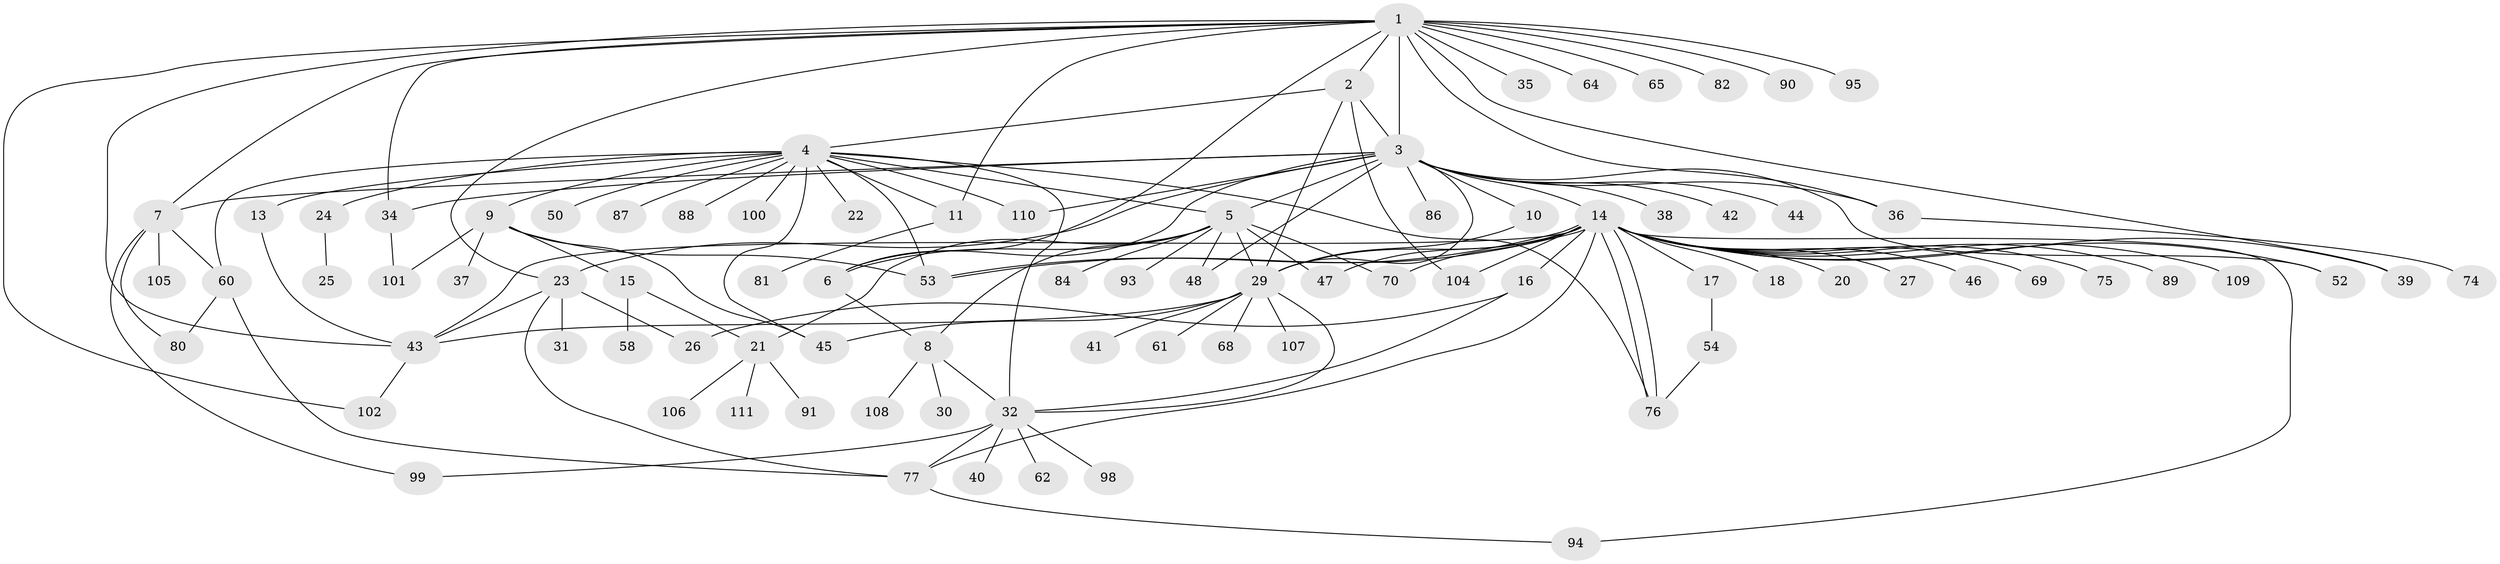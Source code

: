 // original degree distribution, {18: 0.009009009009009009, 4: 0.06306306306306306, 19: 0.009009009009009009, 17: 0.009009009009009009, 11: 0.009009009009009009, 5: 0.04504504504504504, 3: 0.11711711711711711, 6: 0.036036036036036036, 1: 0.44144144144144143, 2: 0.23423423423423423, 22: 0.009009009009009009, 7: 0.009009009009009009, 9: 0.009009009009009009}
// Generated by graph-tools (version 1.1) at 2025/41/03/06/25 10:41:50]
// undirected, 87 vertices, 133 edges
graph export_dot {
graph [start="1"]
  node [color=gray90,style=filled];
  1 [super="+71"];
  2 [super="+51"];
  3 [super="+28"];
  4 [super="+73"];
  5 [super="+59"];
  6 [super="+55"];
  7 [super="+49"];
  8 [super="+12"];
  9 [super="+63"];
  10;
  11;
  13;
  14 [super="+19"];
  15 [super="+33"];
  16 [super="+66"];
  17;
  18;
  20;
  21;
  22 [super="+78"];
  23 [super="+85"];
  24 [super="+72"];
  25;
  26 [super="+96"];
  27;
  29 [super="+57"];
  30;
  31;
  32 [super="+79"];
  34;
  35;
  36;
  37;
  38;
  39 [super="+83"];
  40;
  41;
  42;
  43 [super="+56"];
  44;
  45;
  46;
  47;
  48;
  50;
  52 [super="+92"];
  53;
  54;
  58;
  60 [super="+67"];
  61;
  62;
  64;
  65;
  68;
  69;
  70;
  74;
  75;
  76;
  77 [super="+97"];
  80;
  81;
  82;
  84;
  86;
  87;
  88;
  89;
  90;
  91;
  93;
  94;
  95;
  98;
  99 [super="+103"];
  100;
  101;
  102;
  104;
  105;
  106;
  107;
  108;
  109;
  110;
  111;
  1 -- 2;
  1 -- 3;
  1 -- 6;
  1 -- 7;
  1 -- 11;
  1 -- 23;
  1 -- 34;
  1 -- 35;
  1 -- 36;
  1 -- 39;
  1 -- 43;
  1 -- 64;
  1 -- 65;
  1 -- 82;
  1 -- 90;
  1 -- 95;
  1 -- 102;
  2 -- 4;
  2 -- 104;
  2 -- 3;
  2 -- 29;
  3 -- 5;
  3 -- 6;
  3 -- 7;
  3 -- 10;
  3 -- 14;
  3 -- 23;
  3 -- 34;
  3 -- 36;
  3 -- 38;
  3 -- 42;
  3 -- 44;
  3 -- 48;
  3 -- 52;
  3 -- 86;
  3 -- 110;
  3 -- 29;
  4 -- 5;
  4 -- 9;
  4 -- 13;
  4 -- 22;
  4 -- 24;
  4 -- 45;
  4 -- 50;
  4 -- 53;
  4 -- 60;
  4 -- 76;
  4 -- 87;
  4 -- 88;
  4 -- 100;
  4 -- 110;
  4 -- 11;
  4 -- 32;
  5 -- 6;
  5 -- 8;
  5 -- 21;
  5 -- 29;
  5 -- 48;
  5 -- 70;
  5 -- 84;
  5 -- 93;
  5 -- 47;
  6 -- 8;
  7 -- 80;
  7 -- 99;
  7 -- 105;
  7 -- 60;
  8 -- 30;
  8 -- 32;
  8 -- 108;
  9 -- 15;
  9 -- 37;
  9 -- 101;
  9 -- 53;
  9 -- 45;
  10 -- 29 [weight=2];
  11 -- 81;
  13 -- 43;
  14 -- 16;
  14 -- 17;
  14 -- 18;
  14 -- 20;
  14 -- 27;
  14 -- 29;
  14 -- 46;
  14 -- 47;
  14 -- 53;
  14 -- 53;
  14 -- 69;
  14 -- 70;
  14 -- 75;
  14 -- 76;
  14 -- 76;
  14 -- 89;
  14 -- 104;
  14 -- 109;
  14 -- 94;
  14 -- 43;
  14 -- 77;
  14 -- 39;
  14 -- 52;
  15 -- 58;
  15 -- 21;
  16 -- 32;
  16 -- 26;
  17 -- 54;
  21 -- 91;
  21 -- 106;
  21 -- 111;
  23 -- 26;
  23 -- 31;
  23 -- 77;
  23 -- 43;
  24 -- 25;
  29 -- 32;
  29 -- 41;
  29 -- 68;
  29 -- 43;
  29 -- 107;
  29 -- 45;
  29 -- 61;
  32 -- 40;
  32 -- 62;
  32 -- 98;
  32 -- 99;
  32 -- 77;
  34 -- 101;
  36 -- 74;
  43 -- 102;
  54 -- 76;
  60 -- 77;
  60 -- 80;
  77 -- 94;
}
